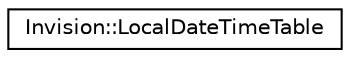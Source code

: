 digraph "Graphical Class Hierarchy"
{
 // LATEX_PDF_SIZE
  edge [fontname="Helvetica",fontsize="10",labelfontname="Helvetica",labelfontsize="10"];
  node [fontname="Helvetica",fontsize="10",shape=record];
  rankdir="LR";
  Node0 [label="Invision::LocalDateTimeTable",height=0.2,width=0.4,color="black", fillcolor="white", style="filled",URL="$struct_invision_1_1_local_date_time_table.html",tooltip=" "];
}
